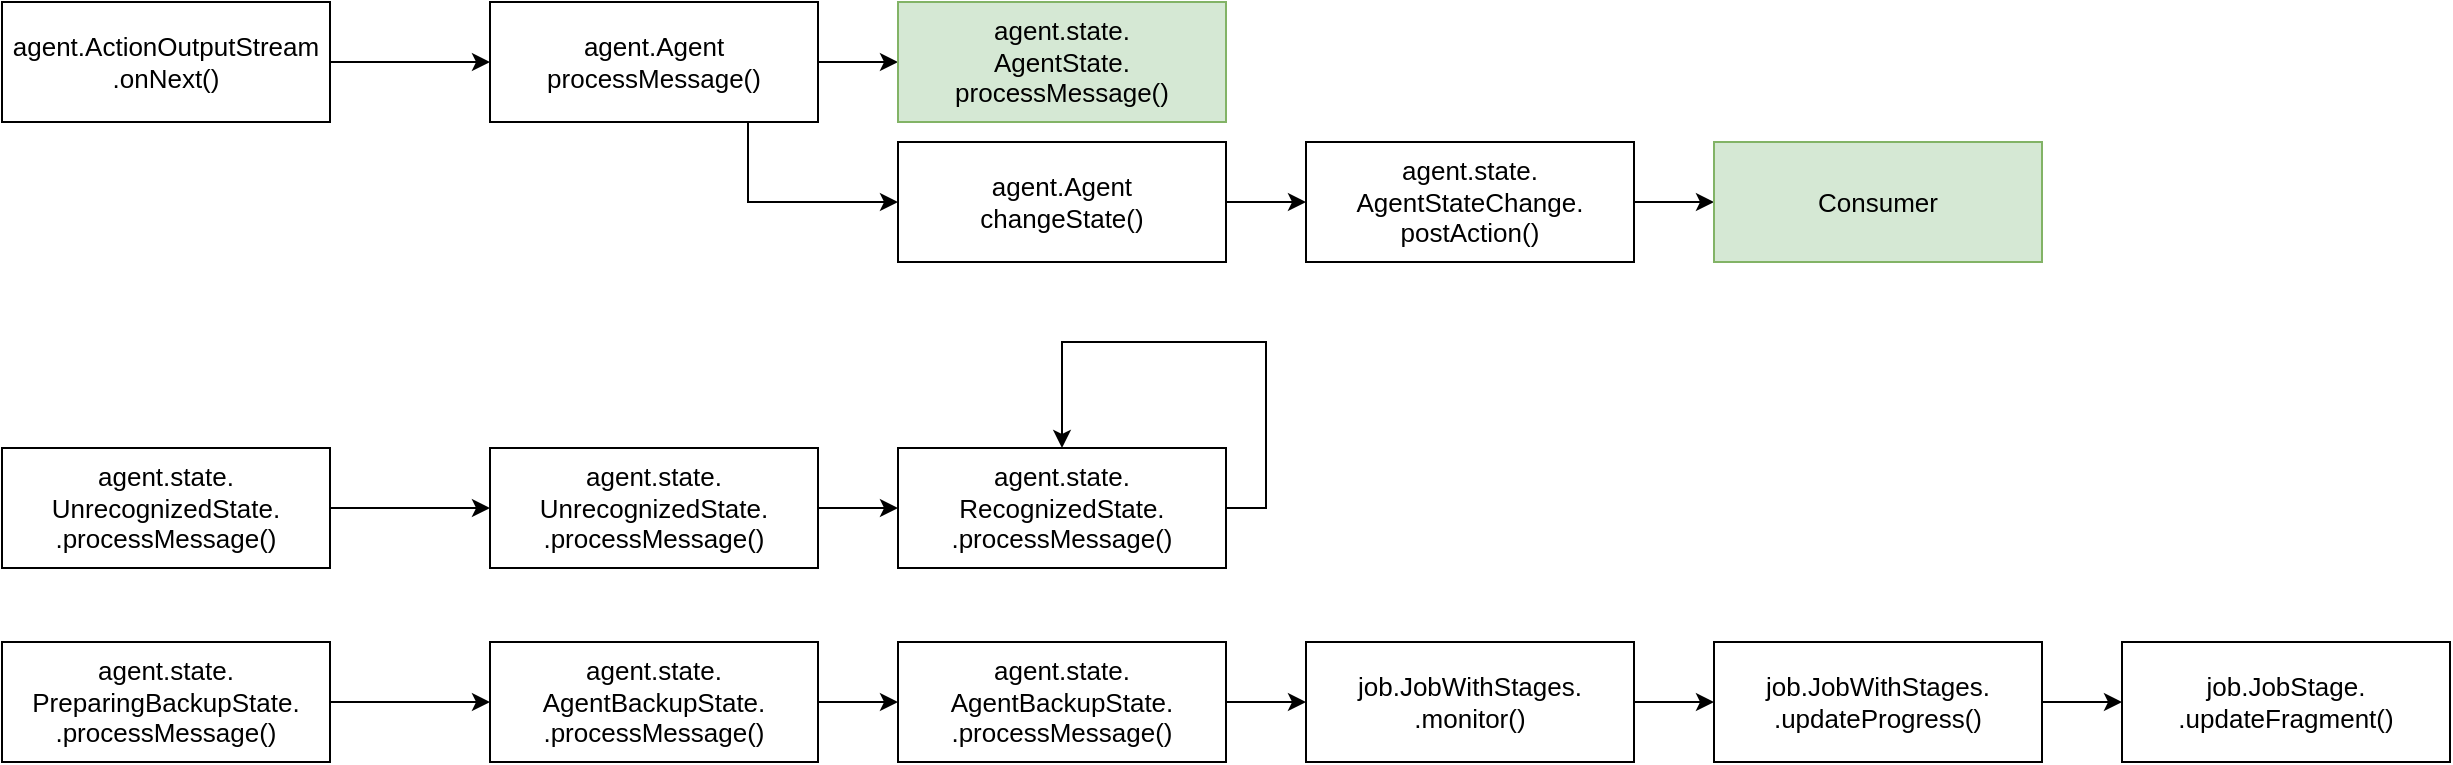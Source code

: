 <mxfile version="14.4.9" type="github">
  <diagram id="dsMQ6YcTPDb408nm1QtT" name="Page-1">
    <mxGraphModel dx="1020" dy="535" grid="0" gridSize="10" guides="1" tooltips="1" connect="1" arrows="1" fold="1" page="0" pageScale="1" pageWidth="850" pageHeight="1100" math="0" shadow="0">
      <root>
        <mxCell id="0" />
        <mxCell id="1" parent="0" />
        <mxCell id="Y4A-1n8Vv7i9clA8c0de-3" value="" style="edgeStyle=orthogonalEdgeStyle;rounded=0;orthogonalLoop=1;jettySize=auto;html=1;" edge="1" parent="1" source="Y4A-1n8Vv7i9clA8c0de-1" target="Y4A-1n8Vv7i9clA8c0de-2">
          <mxGeometry relative="1" as="geometry" />
        </mxCell>
        <UserObject label="&lt;div style=&quot;color: rgb(0 , 0 , 0) ; font-family: &amp;#34;helvetica&amp;#34; ; font-size: 13px ; font-style: normal ; font-weight: 400 ; letter-spacing: normal ; text-align: center ; text-indent: 0px ; text-transform: none ; word-spacing: 0px ; background-color: rgb(255 , 255 , 255)&quot;&gt;agent.ActionOutputStream&lt;/div&gt;&lt;div style=&quot;color: rgb(0 , 0 , 0) ; font-family: &amp;#34;helvetica&amp;#34; ; font-size: 13px ; font-style: normal ; font-weight: 400 ; letter-spacing: normal ; text-align: center ; text-indent: 0px ; text-transform: none ; word-spacing: 0px ; background-color: rgb(255 , 255 , 255)&quot;&gt;.onNext()&lt;/div&gt;" treeRoot="1" id="Y4A-1n8Vv7i9clA8c0de-1">
          <mxCell style="whiteSpace=wrap;html=1;align=center;treeFolding=1;treeMoving=1;newEdgeStyle={&quot;edgeStyle&quot;:&quot;elbowEdgeStyle&quot;,&quot;startArrow&quot;:&quot;none&quot;,&quot;endArrow&quot;:&quot;none&quot;};fontSize=13;" vertex="1" parent="1">
            <mxGeometry x="120" y="130" width="164" height="60" as="geometry" />
          </mxCell>
        </UserObject>
        <UserObject label="&lt;div&gt;agent.Agent&lt;br&gt;&lt;/div&gt;&lt;div&gt;processMessage()&lt;/div&gt;" id="Y4A-1n8Vv7i9clA8c0de-2">
          <mxCell style="whiteSpace=wrap;html=1;align=center;treeFolding=1;treeMoving=1;newEdgeStyle={&quot;edgeStyle&quot;:&quot;elbowEdgeStyle&quot;,&quot;startArrow&quot;:&quot;none&quot;,&quot;endArrow&quot;:&quot;none&quot;};fontSize=13;" vertex="1" parent="1">
            <mxGeometry x="364" y="130" width="164" height="60" as="geometry" />
          </mxCell>
        </UserObject>
        <mxCell id="Y4A-1n8Vv7i9clA8c0de-4" value="" style="edgeStyle=orthogonalEdgeStyle;rounded=0;orthogonalLoop=1;jettySize=auto;html=1;" edge="1" target="Y4A-1n8Vv7i9clA8c0de-5" source="Y4A-1n8Vv7i9clA8c0de-2" parent="1">
          <mxGeometry relative="1" as="geometry">
            <mxPoint x="284" y="160" as="sourcePoint" />
          </mxGeometry>
        </mxCell>
        <UserObject label="&lt;div&gt;agent.state.&lt;/div&gt;&lt;div&gt;AgentState.&lt;/div&gt;&lt;div&gt;processMessage()&lt;/div&gt;" id="Y4A-1n8Vv7i9clA8c0de-5">
          <mxCell style="whiteSpace=wrap;html=1;align=center;treeFolding=1;treeMoving=1;newEdgeStyle={&quot;edgeStyle&quot;:&quot;elbowEdgeStyle&quot;,&quot;startArrow&quot;:&quot;none&quot;,&quot;endArrow&quot;:&quot;none&quot;};fontSize=13;fillColor=#d5e8d4;strokeColor=#82b366;" vertex="1" parent="1">
            <mxGeometry x="568" y="130" width="164" height="60" as="geometry" />
          </mxCell>
        </UserObject>
        <mxCell id="Y4A-1n8Vv7i9clA8c0de-6" value="" style="edgeStyle=orthogonalEdgeStyle;rounded=0;orthogonalLoop=1;jettySize=auto;html=1;" edge="1" target="Y4A-1n8Vv7i9clA8c0de-7" source="Y4A-1n8Vv7i9clA8c0de-2" parent="1">
          <mxGeometry relative="1" as="geometry">
            <mxPoint x="284" y="160" as="sourcePoint" />
            <Array as="points">
              <mxPoint x="493" y="230" />
            </Array>
          </mxGeometry>
        </mxCell>
        <mxCell id="Y4A-1n8Vv7i9clA8c0de-10" style="edgeStyle=orthogonalEdgeStyle;rounded=0;orthogonalLoop=1;jettySize=auto;html=1;exitX=1;exitY=0.5;exitDx=0;exitDy=0;" edge="1" parent="1" source="Y4A-1n8Vv7i9clA8c0de-7" target="Y4A-1n8Vv7i9clA8c0de-9">
          <mxGeometry relative="1" as="geometry" />
        </mxCell>
        <UserObject label="&lt;div&gt;agent.Agent&lt;br&gt;&lt;/div&gt;&lt;div&gt;changeState()&lt;/div&gt;" id="Y4A-1n8Vv7i9clA8c0de-7">
          <mxCell style="whiteSpace=wrap;html=1;align=center;treeFolding=1;treeMoving=1;newEdgeStyle={&quot;edgeStyle&quot;:&quot;elbowEdgeStyle&quot;,&quot;startArrow&quot;:&quot;none&quot;,&quot;endArrow&quot;:&quot;none&quot;};fontSize=13;" vertex="1" parent="1">
            <mxGeometry x="568" y="200" width="164" height="60" as="geometry" />
          </mxCell>
        </UserObject>
        <UserObject label="&lt;div&gt;agent.state.&lt;/div&gt;&lt;div&gt;AgentStateChange.&lt;br&gt;&lt;/div&gt;&lt;div&gt;postAction()&lt;/div&gt;" id="Y4A-1n8Vv7i9clA8c0de-9">
          <mxCell style="whiteSpace=wrap;html=1;align=center;treeFolding=1;treeMoving=1;newEdgeStyle={&quot;edgeStyle&quot;:&quot;elbowEdgeStyle&quot;,&quot;startArrow&quot;:&quot;none&quot;,&quot;endArrow&quot;:&quot;none&quot;};fontSize=13;" vertex="1" parent="1">
            <mxGeometry x="772" y="200" width="164" height="60" as="geometry" />
          </mxCell>
        </UserObject>
        <mxCell id="Y4A-1n8Vv7i9clA8c0de-11" style="edgeStyle=orthogonalEdgeStyle;rounded=0;orthogonalLoop=1;jettySize=auto;html=1;exitX=1;exitY=0.5;exitDx=0;exitDy=0;" edge="1" target="Y4A-1n8Vv7i9clA8c0de-12" source="Y4A-1n8Vv7i9clA8c0de-9" parent="1">
          <mxGeometry relative="1" as="geometry">
            <mxPoint x="732" y="230" as="sourcePoint" />
          </mxGeometry>
        </mxCell>
        <UserObject label="Consumer" id="Y4A-1n8Vv7i9clA8c0de-12">
          <mxCell style="whiteSpace=wrap;html=1;align=center;treeFolding=1;treeMoving=1;newEdgeStyle={&quot;edgeStyle&quot;:&quot;elbowEdgeStyle&quot;,&quot;startArrow&quot;:&quot;none&quot;,&quot;endArrow&quot;:&quot;none&quot;};fontSize=13;fillColor=#d5e8d4;strokeColor=#82b366;" vertex="1" parent="1">
            <mxGeometry x="976" y="200" width="164" height="60" as="geometry" />
          </mxCell>
        </UserObject>
        <mxCell id="Y4A-1n8Vv7i9clA8c0de-15" value="" style="edgeStyle=orthogonalEdgeStyle;rounded=0;orthogonalLoop=1;jettySize=auto;html=1;" edge="1" parent="1" source="Y4A-1n8Vv7i9clA8c0de-13" target="Y4A-1n8Vv7i9clA8c0de-14">
          <mxGeometry relative="1" as="geometry" />
        </mxCell>
        <UserObject label="&lt;div style=&quot;color: rgb(0 , 0 , 0) ; font-family: &amp;#34;helvetica&amp;#34; ; font-size: 13px ; font-style: normal ; font-weight: 400 ; letter-spacing: normal ; text-align: center ; text-indent: 0px ; text-transform: none ; word-spacing: 0px ; background-color: rgb(255 , 255 , 255)&quot;&gt;agent.state.&lt;/div&gt;&lt;div style=&quot;color: rgb(0 , 0 , 0) ; font-family: &amp;#34;helvetica&amp;#34; ; font-size: 13px ; font-style: normal ; font-weight: 400 ; letter-spacing: normal ; text-align: center ; text-indent: 0px ; text-transform: none ; word-spacing: 0px ; background-color: rgb(255 , 255 , 255)&quot;&gt;UnrecognizedState.&lt;br&gt;&lt;/div&gt;&lt;div style=&quot;color: rgb(0 , 0 , 0) ; font-family: &amp;#34;helvetica&amp;#34; ; font-size: 13px ; font-style: normal ; font-weight: 400 ; letter-spacing: normal ; text-align: center ; text-indent: 0px ; text-transform: none ; word-spacing: 0px ; background-color: rgb(255 , 255 , 255)&quot;&gt;.processMessage()&lt;/div&gt;" treeRoot="1" id="Y4A-1n8Vv7i9clA8c0de-13">
          <mxCell style="whiteSpace=wrap;html=1;align=center;treeFolding=1;treeMoving=1;newEdgeStyle={&quot;edgeStyle&quot;:&quot;elbowEdgeStyle&quot;,&quot;startArrow&quot;:&quot;none&quot;,&quot;endArrow&quot;:&quot;none&quot;};fontSize=13;" vertex="1" parent="1">
            <mxGeometry x="120" y="353" width="164" height="60" as="geometry" />
          </mxCell>
        </UserObject>
        <UserObject label="&lt;div style=&quot;color: rgb(0 , 0 , 0) ; font-family: &amp;#34;helvetica&amp;#34; ; font-size: 13px ; font-style: normal ; font-weight: 400 ; letter-spacing: normal ; text-align: center ; text-indent: 0px ; text-transform: none ; word-spacing: 0px ; background-color: rgb(255 , 255 , 255)&quot;&gt;agent.state.&lt;/div&gt;&lt;div style=&quot;color: rgb(0 , 0 , 0) ; font-family: &amp;#34;helvetica&amp;#34; ; font-size: 13px ; font-style: normal ; font-weight: 400 ; letter-spacing: normal ; text-align: center ; text-indent: 0px ; text-transform: none ; word-spacing: 0px ; background-color: rgb(255 , 255 , 255)&quot;&gt;UnrecognizedState.&lt;br&gt;&lt;/div&gt;&lt;div style=&quot;color: rgb(0 , 0 , 0) ; font-family: &amp;#34;helvetica&amp;#34; ; font-size: 13px ; font-style: normal ; font-weight: 400 ; letter-spacing: normal ; text-align: center ; text-indent: 0px ; text-transform: none ; word-spacing: 0px ; background-color: rgb(255 , 255 , 255)&quot;&gt;.processMessage()&lt;/div&gt;" id="Y4A-1n8Vv7i9clA8c0de-14">
          <mxCell style="whiteSpace=wrap;html=1;align=center;treeFolding=1;treeMoving=1;newEdgeStyle={&quot;edgeStyle&quot;:&quot;elbowEdgeStyle&quot;,&quot;startArrow&quot;:&quot;none&quot;,&quot;endArrow&quot;:&quot;none&quot;};fontSize=13;" vertex="1" parent="1">
            <mxGeometry x="364" y="353" width="164" height="60" as="geometry" />
          </mxCell>
        </UserObject>
        <mxCell id="Y4A-1n8Vv7i9clA8c0de-16" value="" style="edgeStyle=orthogonalEdgeStyle;rounded=0;orthogonalLoop=1;jettySize=auto;html=1;" edge="1" target="Y4A-1n8Vv7i9clA8c0de-17" source="Y4A-1n8Vv7i9clA8c0de-14" parent="1">
          <mxGeometry relative="1" as="geometry">
            <mxPoint x="284" y="383" as="sourcePoint" />
          </mxGeometry>
        </mxCell>
        <mxCell id="Y4A-1n8Vv7i9clA8c0de-18" style="edgeStyle=orthogonalEdgeStyle;rounded=0;orthogonalLoop=1;jettySize=auto;html=1;exitX=1;exitY=0.5;exitDx=0;exitDy=0;entryX=0.5;entryY=0;entryDx=0;entryDy=0;" edge="1" parent="1" source="Y4A-1n8Vv7i9clA8c0de-17" target="Y4A-1n8Vv7i9clA8c0de-17">
          <mxGeometry relative="1" as="geometry">
            <mxPoint x="653" y="344" as="targetPoint" />
            <Array as="points">
              <mxPoint x="752" y="383" />
              <mxPoint x="752" y="300" />
              <mxPoint x="650" y="300" />
            </Array>
          </mxGeometry>
        </mxCell>
        <UserObject label="&lt;div style=&quot;color: rgb(0 , 0 , 0) ; font-family: &amp;#34;helvetica&amp;#34; ; font-size: 13px ; font-style: normal ; font-weight: 400 ; letter-spacing: normal ; text-align: center ; text-indent: 0px ; text-transform: none ; word-spacing: 0px ; background-color: rgb(255 , 255 , 255)&quot;&gt;agent.state.&lt;/div&gt;&lt;div style=&quot;color: rgb(0 , 0 , 0) ; font-family: &amp;#34;helvetica&amp;#34; ; font-size: 13px ; font-style: normal ; font-weight: 400 ; letter-spacing: normal ; text-align: center ; text-indent: 0px ; text-transform: none ; word-spacing: 0px ; background-color: rgb(255 , 255 , 255)&quot;&gt;RecognizedState.&lt;br&gt;&lt;/div&gt;&lt;div style=&quot;color: rgb(0 , 0 , 0) ; font-family: &amp;#34;helvetica&amp;#34; ; font-size: 13px ; font-style: normal ; font-weight: 400 ; letter-spacing: normal ; text-align: center ; text-indent: 0px ; text-transform: none ; word-spacing: 0px ; background-color: rgb(255 , 255 , 255)&quot;&gt;.processMessage()&lt;/div&gt;" id="Y4A-1n8Vv7i9clA8c0de-17">
          <mxCell style="whiteSpace=wrap;html=1;align=center;treeFolding=1;treeMoving=1;newEdgeStyle={&quot;edgeStyle&quot;:&quot;elbowEdgeStyle&quot;,&quot;startArrow&quot;:&quot;none&quot;,&quot;endArrow&quot;:&quot;none&quot;};fontSize=13;" vertex="1" parent="1">
            <mxGeometry x="568" y="353" width="164" height="60" as="geometry" />
          </mxCell>
        </UserObject>
        <mxCell id="Y4A-1n8Vv7i9clA8c0de-22" value="" style="edgeStyle=orthogonalEdgeStyle;rounded=0;orthogonalLoop=1;jettySize=auto;html=1;" edge="1" parent="1" source="Y4A-1n8Vv7i9clA8c0de-20" target="Y4A-1n8Vv7i9clA8c0de-21">
          <mxGeometry relative="1" as="geometry" />
        </mxCell>
        <UserObject label="&lt;div style=&quot;color: rgb(0 , 0 , 0) ; font-family: &amp;#34;helvetica&amp;#34; ; font-size: 13px ; font-style: normal ; font-weight: 400 ; letter-spacing: normal ; text-align: center ; text-indent: 0px ; text-transform: none ; word-spacing: 0px ; background-color: rgb(255 , 255 , 255)&quot;&gt;agent.state.&lt;/div&gt;&lt;div style=&quot;color: rgb(0 , 0 , 0) ; font-family: &amp;#34;helvetica&amp;#34; ; font-size: 13px ; font-style: normal ; font-weight: 400 ; letter-spacing: normal ; text-align: center ; text-indent: 0px ; text-transform: none ; word-spacing: 0px ; background-color: rgb(255 , 255 , 255)&quot;&gt;PreparingBackupState.&lt;br&gt;&lt;/div&gt;&lt;div style=&quot;color: rgb(0 , 0 , 0) ; font-family: &amp;#34;helvetica&amp;#34; ; font-size: 13px ; font-style: normal ; font-weight: 400 ; letter-spacing: normal ; text-align: center ; text-indent: 0px ; text-transform: none ; word-spacing: 0px ; background-color: rgb(255 , 255 , 255)&quot;&gt;.processMessage()&lt;/div&gt;" treeRoot="1" id="Y4A-1n8Vv7i9clA8c0de-20">
          <mxCell style="whiteSpace=wrap;html=1;align=center;treeFolding=1;treeMoving=1;newEdgeStyle={&quot;edgeStyle&quot;:&quot;elbowEdgeStyle&quot;,&quot;startArrow&quot;:&quot;none&quot;,&quot;endArrow&quot;:&quot;none&quot;};fontSize=13;" vertex="1" parent="1">
            <mxGeometry x="120" y="450" width="164" height="60" as="geometry" />
          </mxCell>
        </UserObject>
        <UserObject label="&lt;div style=&quot;color: rgb(0 , 0 , 0) ; font-family: &amp;#34;helvetica&amp;#34; ; font-size: 13px ; font-style: normal ; font-weight: 400 ; letter-spacing: normal ; text-align: center ; text-indent: 0px ; text-transform: none ; word-spacing: 0px ; background-color: rgb(255 , 255 , 255)&quot;&gt;agent.state.&lt;/div&gt;&lt;div style=&quot;color: rgb(0 , 0 , 0) ; font-family: &amp;#34;helvetica&amp;#34; ; font-size: 13px ; font-style: normal ; font-weight: 400 ; letter-spacing: normal ; text-align: center ; text-indent: 0px ; text-transform: none ; word-spacing: 0px ; background-color: rgb(255 , 255 , 255)&quot;&gt;AgentBackupState.&lt;br&gt;&lt;/div&gt;&lt;div style=&quot;color: rgb(0 , 0 , 0) ; font-family: &amp;#34;helvetica&amp;#34; ; font-size: 13px ; font-style: normal ; font-weight: 400 ; letter-spacing: normal ; text-align: center ; text-indent: 0px ; text-transform: none ; word-spacing: 0px ; background-color: rgb(255 , 255 , 255)&quot;&gt;.processMessage()&lt;/div&gt;" id="Y4A-1n8Vv7i9clA8c0de-21">
          <mxCell style="whiteSpace=wrap;html=1;align=center;treeFolding=1;treeMoving=1;newEdgeStyle={&quot;edgeStyle&quot;:&quot;elbowEdgeStyle&quot;,&quot;startArrow&quot;:&quot;none&quot;,&quot;endArrow&quot;:&quot;none&quot;};fontSize=13;" vertex="1" parent="1">
            <mxGeometry x="364" y="450" width="164" height="60" as="geometry" />
          </mxCell>
        </UserObject>
        <mxCell id="Y4A-1n8Vv7i9clA8c0de-23" value="" style="edgeStyle=orthogonalEdgeStyle;rounded=0;orthogonalLoop=1;jettySize=auto;html=1;" edge="1" target="Y4A-1n8Vv7i9clA8c0de-24" source="Y4A-1n8Vv7i9clA8c0de-21" parent="1">
          <mxGeometry relative="1" as="geometry">
            <mxPoint x="284" y="480" as="sourcePoint" />
          </mxGeometry>
        </mxCell>
        <UserObject label="&lt;div style=&quot;color: rgb(0 , 0 , 0) ; font-family: &amp;#34;helvetica&amp;#34; ; font-size: 13px ; font-style: normal ; font-weight: 400 ; letter-spacing: normal ; text-align: center ; text-indent: 0px ; text-transform: none ; word-spacing: 0px ; background-color: rgb(255 , 255 , 255)&quot;&gt;agent.state.&lt;/div&gt;&lt;div style=&quot;color: rgb(0 , 0 , 0) ; font-family: &amp;#34;helvetica&amp;#34; ; font-size: 13px ; font-style: normal ; font-weight: 400 ; letter-spacing: normal ; text-align: center ; text-indent: 0px ; text-transform: none ; word-spacing: 0px ; background-color: rgb(255 , 255 , 255)&quot;&gt;AgentBackupState.&lt;br&gt;&lt;/div&gt;&lt;div style=&quot;color: rgb(0 , 0 , 0) ; font-family: &amp;#34;helvetica&amp;#34; ; font-size: 13px ; font-style: normal ; font-weight: 400 ; letter-spacing: normal ; text-align: center ; text-indent: 0px ; text-transform: none ; word-spacing: 0px ; background-color: rgb(255 , 255 , 255)&quot;&gt;.processMessage()&lt;/div&gt;" id="Y4A-1n8Vv7i9clA8c0de-24">
          <mxCell style="whiteSpace=wrap;html=1;align=center;treeFolding=1;treeMoving=1;newEdgeStyle={&quot;edgeStyle&quot;:&quot;elbowEdgeStyle&quot;,&quot;startArrow&quot;:&quot;none&quot;,&quot;endArrow&quot;:&quot;none&quot;};fontSize=13;" vertex="1" parent="1">
            <mxGeometry x="568" y="450" width="164" height="60" as="geometry" />
          </mxCell>
        </UserObject>
        <mxCell id="Y4A-1n8Vv7i9clA8c0de-25" value="" style="edgeStyle=orthogonalEdgeStyle;rounded=0;orthogonalLoop=1;jettySize=auto;html=1;" edge="1" target="Y4A-1n8Vv7i9clA8c0de-26" source="Y4A-1n8Vv7i9clA8c0de-24" parent="1">
          <mxGeometry relative="1" as="geometry">
            <mxPoint x="528" y="480" as="sourcePoint" />
          </mxGeometry>
        </mxCell>
        <UserObject label="job.JobWithStages.&lt;br&gt;&lt;div style=&quot;color: rgb(0 , 0 , 0) ; font-family: &amp;#34;helvetica&amp;#34; ; font-size: 13px ; font-style: normal ; font-weight: 400 ; letter-spacing: normal ; text-align: center ; text-indent: 0px ; text-transform: none ; word-spacing: 0px ; background-color: rgb(255 , 255 , 255)&quot;&gt;.monitor()&lt;/div&gt;" id="Y4A-1n8Vv7i9clA8c0de-26">
          <mxCell style="whiteSpace=wrap;html=1;align=center;treeFolding=1;treeMoving=1;newEdgeStyle={&quot;edgeStyle&quot;:&quot;elbowEdgeStyle&quot;,&quot;startArrow&quot;:&quot;none&quot;,&quot;endArrow&quot;:&quot;none&quot;};fontSize=13;" vertex="1" parent="1">
            <mxGeometry x="772" y="450" width="164" height="60" as="geometry" />
          </mxCell>
        </UserObject>
        <mxCell id="Y4A-1n8Vv7i9clA8c0de-27" value="" style="edgeStyle=orthogonalEdgeStyle;rounded=0;orthogonalLoop=1;jettySize=auto;html=1;" edge="1" target="Y4A-1n8Vv7i9clA8c0de-28" source="Y4A-1n8Vv7i9clA8c0de-26" parent="1">
          <mxGeometry relative="1" as="geometry">
            <mxPoint x="732" y="480" as="sourcePoint" />
          </mxGeometry>
        </mxCell>
        <UserObject label="job.JobWithStages.&lt;br&gt;&lt;div style=&quot;color: rgb(0 , 0 , 0) ; font-family: &amp;#34;helvetica&amp;#34; ; font-size: 13px ; font-style: normal ; font-weight: 400 ; letter-spacing: normal ; text-align: center ; text-indent: 0px ; text-transform: none ; word-spacing: 0px ; background-color: rgb(255 , 255 , 255)&quot;&gt;.updateProgress()&lt;/div&gt;" id="Y4A-1n8Vv7i9clA8c0de-28">
          <mxCell style="whiteSpace=wrap;html=1;align=center;treeFolding=1;treeMoving=1;newEdgeStyle={&quot;edgeStyle&quot;:&quot;elbowEdgeStyle&quot;,&quot;startArrow&quot;:&quot;none&quot;,&quot;endArrow&quot;:&quot;none&quot;};fontSize=13;" vertex="1" parent="1">
            <mxGeometry x="976" y="450" width="164" height="60" as="geometry" />
          </mxCell>
        </UserObject>
        <mxCell id="Y4A-1n8Vv7i9clA8c0de-29" value="" style="edgeStyle=orthogonalEdgeStyle;rounded=0;orthogonalLoop=1;jettySize=auto;html=1;" edge="1" target="Y4A-1n8Vv7i9clA8c0de-30" source="Y4A-1n8Vv7i9clA8c0de-28" parent="1">
          <mxGeometry relative="1" as="geometry">
            <mxPoint x="936" y="480" as="sourcePoint" />
          </mxGeometry>
        </mxCell>
        <UserObject label="job.JobStage.&lt;br&gt;&lt;div style=&quot;color: rgb(0 , 0 , 0) ; font-family: &amp;#34;helvetica&amp;#34; ; font-size: 13px ; font-style: normal ; font-weight: 400 ; letter-spacing: normal ; text-align: center ; text-indent: 0px ; text-transform: none ; word-spacing: 0px ; background-color: rgb(255 , 255 , 255)&quot;&gt;.updateFragment()&lt;/div&gt;" id="Y4A-1n8Vv7i9clA8c0de-30">
          <mxCell style="whiteSpace=wrap;html=1;align=center;treeFolding=1;treeMoving=1;newEdgeStyle={&quot;edgeStyle&quot;:&quot;elbowEdgeStyle&quot;,&quot;startArrow&quot;:&quot;none&quot;,&quot;endArrow&quot;:&quot;none&quot;};fontSize=13;" vertex="1" parent="1">
            <mxGeometry x="1180" y="450" width="164" height="60" as="geometry" />
          </mxCell>
        </UserObject>
      </root>
    </mxGraphModel>
  </diagram>
</mxfile>
